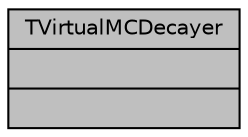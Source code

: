digraph "TVirtualMCDecayer"
{
 // INTERACTIVE_SVG=YES
  bgcolor="transparent";
  edge [fontname="Helvetica",fontsize="10",labelfontname="Helvetica",labelfontsize="10"];
  node [fontname="Helvetica",fontsize="10",shape=record];
  Node2 [label="{TVirtualMCDecayer\n||}",height=0.2,width=0.4,color="black", fillcolor="grey75", style="filled", fontcolor="black"];
}
